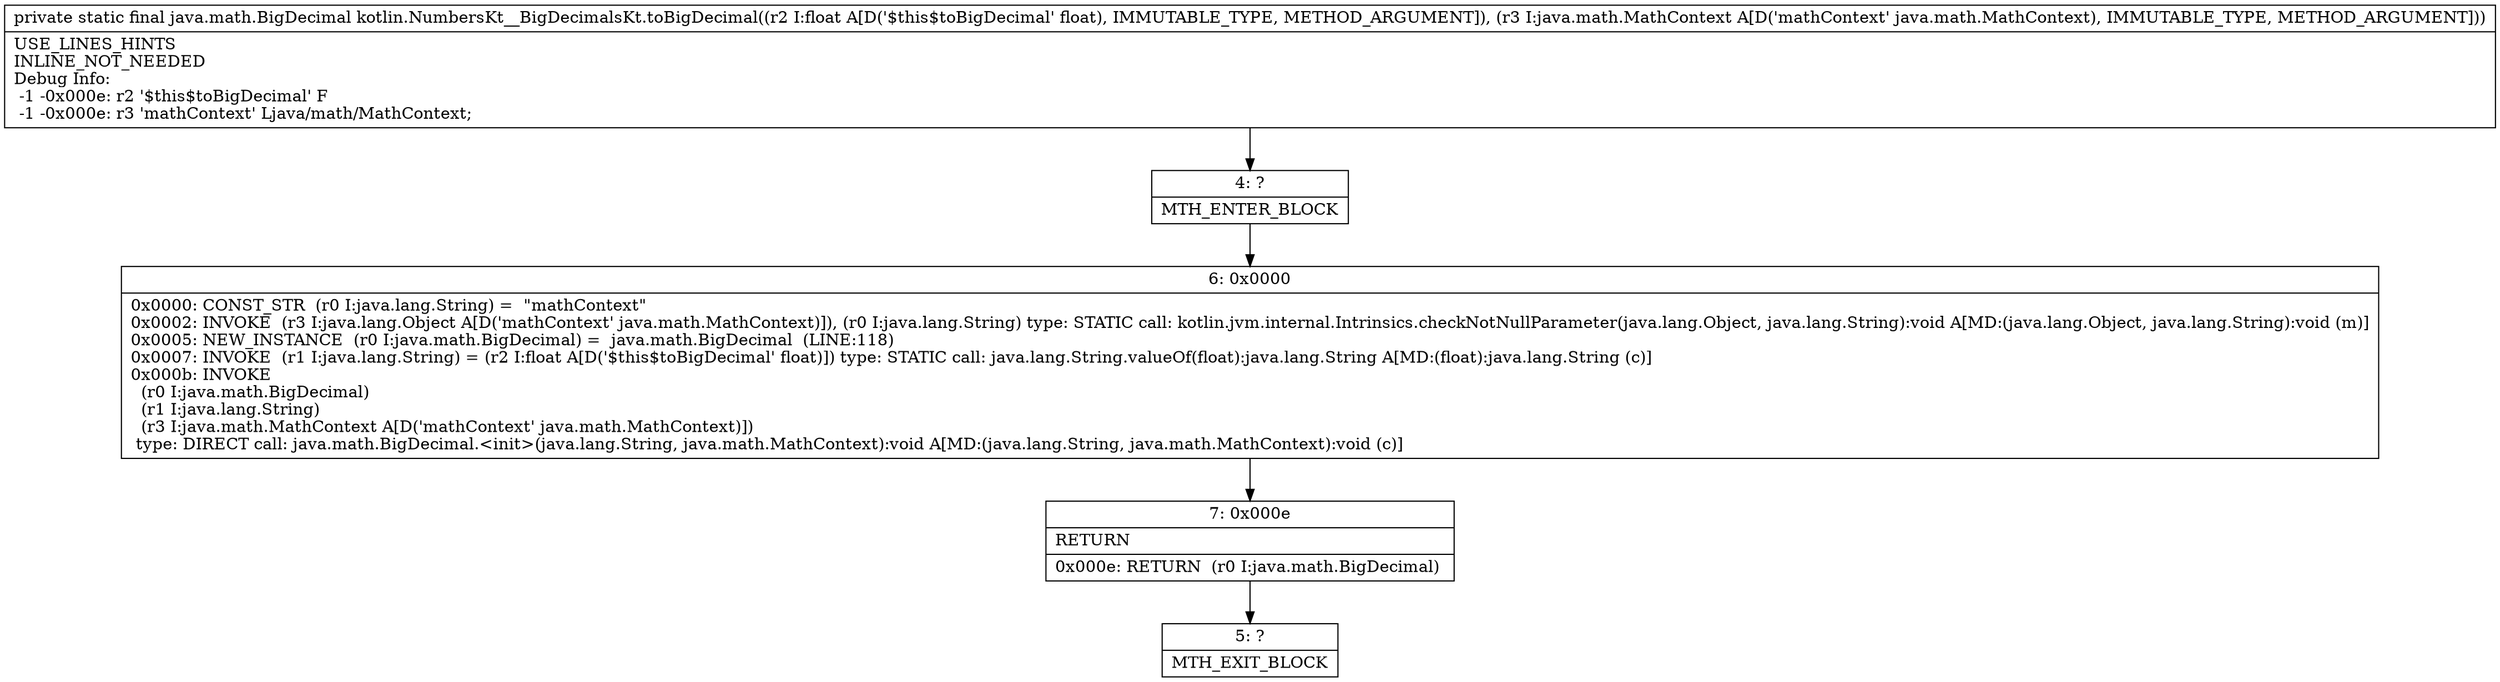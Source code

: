 digraph "CFG forkotlin.NumbersKt__BigDecimalsKt.toBigDecimal(FLjava\/math\/MathContext;)Ljava\/math\/BigDecimal;" {
Node_4 [shape=record,label="{4\:\ ?|MTH_ENTER_BLOCK\l}"];
Node_6 [shape=record,label="{6\:\ 0x0000|0x0000: CONST_STR  (r0 I:java.lang.String) =  \"mathContext\" \l0x0002: INVOKE  (r3 I:java.lang.Object A[D('mathContext' java.math.MathContext)]), (r0 I:java.lang.String) type: STATIC call: kotlin.jvm.internal.Intrinsics.checkNotNullParameter(java.lang.Object, java.lang.String):void A[MD:(java.lang.Object, java.lang.String):void (m)]\l0x0005: NEW_INSTANCE  (r0 I:java.math.BigDecimal) =  java.math.BigDecimal  (LINE:118)\l0x0007: INVOKE  (r1 I:java.lang.String) = (r2 I:float A[D('$this$toBigDecimal' float)]) type: STATIC call: java.lang.String.valueOf(float):java.lang.String A[MD:(float):java.lang.String (c)]\l0x000b: INVOKE  \l  (r0 I:java.math.BigDecimal)\l  (r1 I:java.lang.String)\l  (r3 I:java.math.MathContext A[D('mathContext' java.math.MathContext)])\l type: DIRECT call: java.math.BigDecimal.\<init\>(java.lang.String, java.math.MathContext):void A[MD:(java.lang.String, java.math.MathContext):void (c)]\l}"];
Node_7 [shape=record,label="{7\:\ 0x000e|RETURN\l|0x000e: RETURN  (r0 I:java.math.BigDecimal) \l}"];
Node_5 [shape=record,label="{5\:\ ?|MTH_EXIT_BLOCK\l}"];
MethodNode[shape=record,label="{private static final java.math.BigDecimal kotlin.NumbersKt__BigDecimalsKt.toBigDecimal((r2 I:float A[D('$this$toBigDecimal' float), IMMUTABLE_TYPE, METHOD_ARGUMENT]), (r3 I:java.math.MathContext A[D('mathContext' java.math.MathContext), IMMUTABLE_TYPE, METHOD_ARGUMENT]))  | USE_LINES_HINTS\lINLINE_NOT_NEEDED\lDebug Info:\l  \-1 \-0x000e: r2 '$this$toBigDecimal' F\l  \-1 \-0x000e: r3 'mathContext' Ljava\/math\/MathContext;\l}"];
MethodNode -> Node_4;Node_4 -> Node_6;
Node_6 -> Node_7;
Node_7 -> Node_5;
}

